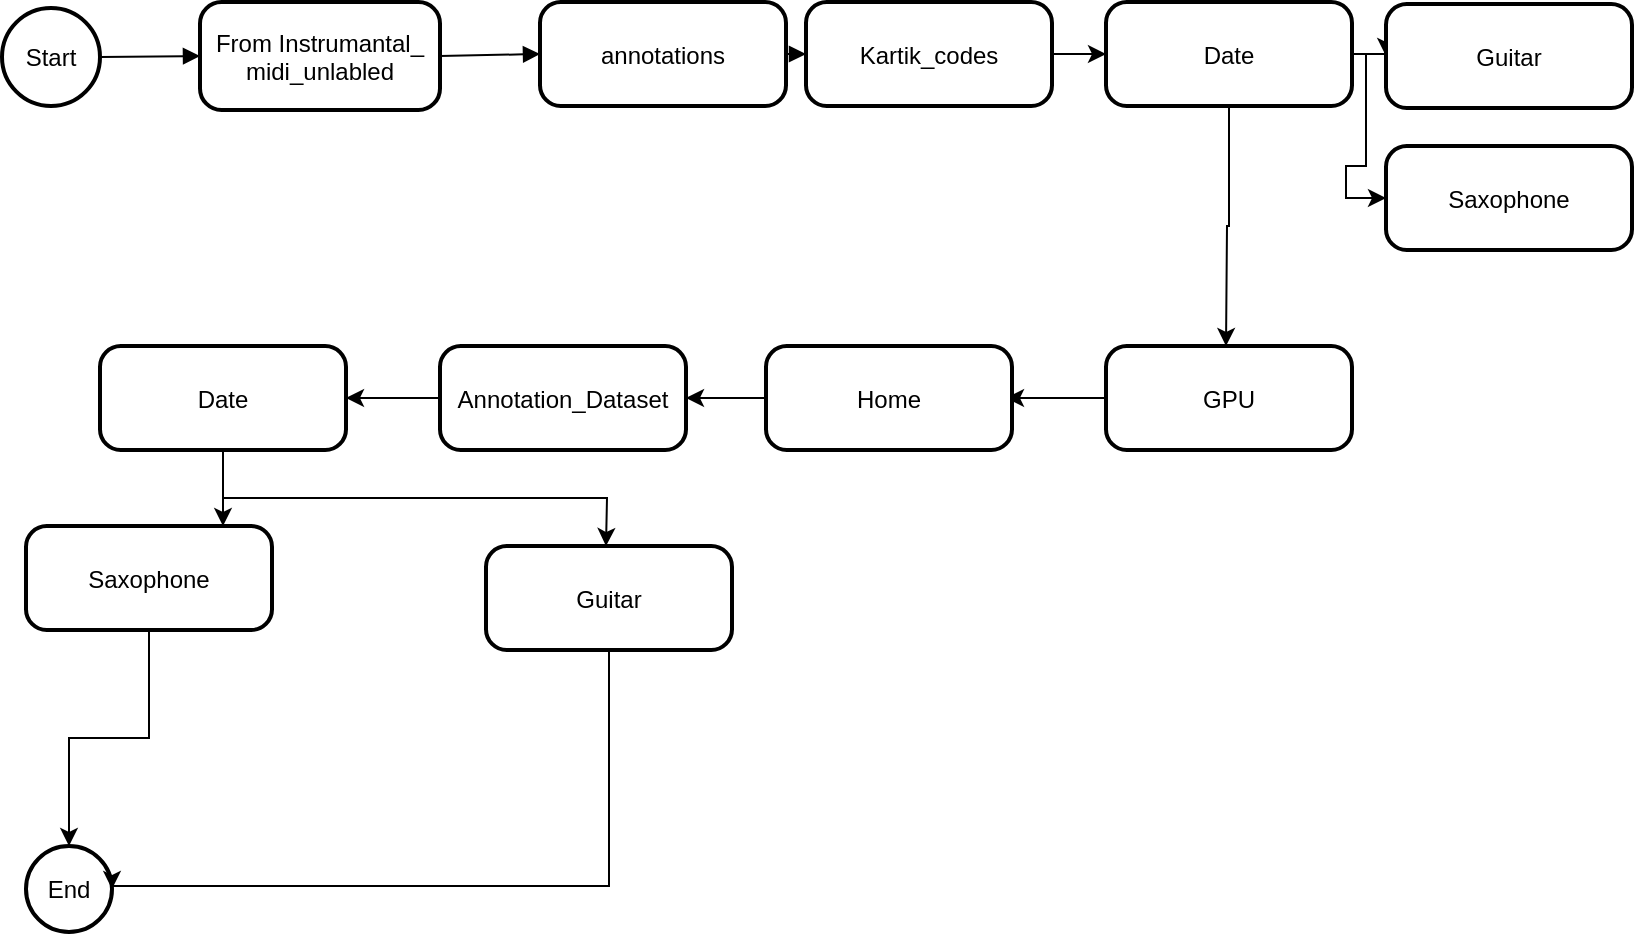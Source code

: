 <mxfile version="26.0.16">
  <diagram name="Page-1" id="ZyOh2G0RvTBuwL2U0MpN">
    <mxGraphModel dx="1266" dy="512" grid="1" gridSize="10" guides="1" tooltips="1" connect="1" arrows="1" fold="1" page="1" pageScale="1" pageWidth="850" pageHeight="1100" math="0" shadow="0">
      <root>
        <mxCell id="0" />
        <mxCell id="1" parent="0" />
        <mxCell id="2" value="Start" style="ellipse;aspect=fixed;strokeWidth=2;whiteSpace=wrap;" parent="1" vertex="1">
          <mxGeometry x="8" y="11" width="49" height="49" as="geometry" />
        </mxCell>
        <mxCell id="3" value="From Instrumantal_&#xa;midi_unlabled" style="rounded=1;arcSize=20;strokeWidth=2" parent="1" vertex="1">
          <mxGeometry x="107" y="8" width="120" height="54" as="geometry" />
        </mxCell>
        <mxCell id="4" value="annotations" style="rounded=1;arcSize=20;strokeWidth=2" parent="1" vertex="1">
          <mxGeometry x="277" y="8" width="123" height="52" as="geometry" />
        </mxCell>
        <mxCell id="6" value="End" style="ellipse;aspect=fixed;strokeWidth=2;whiteSpace=wrap;" parent="1" vertex="1">
          <mxGeometry x="20" y="430" width="43" height="43" as="geometry" />
        </mxCell>
        <mxCell id="7" value="" style="curved=1;startArrow=none;endArrow=block;exitX=1;exitY=0.49;entryX=0;entryY=0.5;" parent="1" source="2" target="3" edge="1">
          <mxGeometry relative="1" as="geometry">
            <Array as="points" />
          </mxGeometry>
        </mxCell>
        <mxCell id="8" value="" style="curved=1;startArrow=none;endArrow=block;exitX=1;exitY=0.5;entryX=0;entryY=0.5;" parent="1" source="3" target="4" edge="1">
          <mxGeometry relative="1" as="geometry">
            <Array as="points" />
          </mxGeometry>
        </mxCell>
        <mxCell id="tEoOo12mN6YQHPOH0fDJ-11" value="" style="curved=1;startArrow=none;endArrow=block;exitX=1;exitY=0.5;entryX=0;entryY=0.5;" edge="1" parent="1" source="4" target="tEoOo12mN6YQHPOH0fDJ-10">
          <mxGeometry relative="1" as="geometry">
            <Array as="points" />
            <mxPoint x="400" y="34" as="sourcePoint" />
            <mxPoint x="547" y="35" as="targetPoint" />
          </mxGeometry>
        </mxCell>
        <mxCell id="tEoOo12mN6YQHPOH0fDJ-13" style="edgeStyle=orthogonalEdgeStyle;rounded=0;orthogonalLoop=1;jettySize=auto;html=1;exitX=1;exitY=0.5;exitDx=0;exitDy=0;entryX=0;entryY=0.5;entryDx=0;entryDy=0;" edge="1" parent="1" source="tEoOo12mN6YQHPOH0fDJ-10" target="tEoOo12mN6YQHPOH0fDJ-12">
          <mxGeometry relative="1" as="geometry" />
        </mxCell>
        <mxCell id="tEoOo12mN6YQHPOH0fDJ-10" value="Kartik_codes" style="rounded=1;arcSize=20;strokeWidth=2" vertex="1" parent="1">
          <mxGeometry x="410" y="8" width="123" height="52" as="geometry" />
        </mxCell>
        <mxCell id="tEoOo12mN6YQHPOH0fDJ-16" style="edgeStyle=orthogonalEdgeStyle;rounded=0;orthogonalLoop=1;jettySize=auto;html=1;exitX=1;exitY=0.5;exitDx=0;exitDy=0;entryX=0;entryY=0.5;entryDx=0;entryDy=0;" edge="1" parent="1" source="tEoOo12mN6YQHPOH0fDJ-12" target="tEoOo12mN6YQHPOH0fDJ-15">
          <mxGeometry relative="1" as="geometry" />
        </mxCell>
        <mxCell id="tEoOo12mN6YQHPOH0fDJ-18" style="edgeStyle=orthogonalEdgeStyle;rounded=0;orthogonalLoop=1;jettySize=auto;html=1;exitX=1;exitY=0.5;exitDx=0;exitDy=0;entryX=0;entryY=0.5;entryDx=0;entryDy=0;" edge="1" parent="1" source="tEoOo12mN6YQHPOH0fDJ-12" target="tEoOo12mN6YQHPOH0fDJ-14">
          <mxGeometry relative="1" as="geometry">
            <Array as="points">
              <mxPoint x="690" y="34" />
              <mxPoint x="690" y="90" />
              <mxPoint x="680" y="90" />
              <mxPoint x="680" y="106" />
            </Array>
          </mxGeometry>
        </mxCell>
        <mxCell id="tEoOo12mN6YQHPOH0fDJ-19" style="edgeStyle=orthogonalEdgeStyle;rounded=0;orthogonalLoop=1;jettySize=auto;html=1;exitX=0.5;exitY=1;exitDx=0;exitDy=0;" edge="1" parent="1" source="tEoOo12mN6YQHPOH0fDJ-12">
          <mxGeometry relative="1" as="geometry">
            <mxPoint x="620" y="180" as="targetPoint" />
          </mxGeometry>
        </mxCell>
        <mxCell id="tEoOo12mN6YQHPOH0fDJ-12" value="Date" style="rounded=1;arcSize=20;strokeWidth=2" vertex="1" parent="1">
          <mxGeometry x="560" y="8" width="123" height="52" as="geometry" />
        </mxCell>
        <mxCell id="tEoOo12mN6YQHPOH0fDJ-14" value="Saxophone" style="rounded=1;arcSize=20;strokeWidth=2" vertex="1" parent="1">
          <mxGeometry x="700" y="80" width="123" height="52" as="geometry" />
        </mxCell>
        <mxCell id="tEoOo12mN6YQHPOH0fDJ-15" value="Guitar" style="rounded=1;arcSize=20;strokeWidth=2" vertex="1" parent="1">
          <mxGeometry x="700" y="9" width="123" height="52" as="geometry" />
        </mxCell>
        <mxCell id="tEoOo12mN6YQHPOH0fDJ-21" style="edgeStyle=orthogonalEdgeStyle;rounded=0;orthogonalLoop=1;jettySize=auto;html=1;exitX=0;exitY=0.5;exitDx=0;exitDy=0;" edge="1" parent="1" source="tEoOo12mN6YQHPOH0fDJ-20">
          <mxGeometry relative="1" as="geometry">
            <mxPoint x="510" y="206" as="targetPoint" />
          </mxGeometry>
        </mxCell>
        <mxCell id="tEoOo12mN6YQHPOH0fDJ-20" value="GPU" style="rounded=1;arcSize=20;strokeWidth=2" vertex="1" parent="1">
          <mxGeometry x="560" y="180" width="123" height="52" as="geometry" />
        </mxCell>
        <mxCell id="tEoOo12mN6YQHPOH0fDJ-23" style="edgeStyle=orthogonalEdgeStyle;rounded=0;orthogonalLoop=1;jettySize=auto;html=1;exitX=0;exitY=0.5;exitDx=0;exitDy=0;" edge="1" parent="1" source="tEoOo12mN6YQHPOH0fDJ-22">
          <mxGeometry relative="1" as="geometry">
            <mxPoint x="350" y="206" as="targetPoint" />
          </mxGeometry>
        </mxCell>
        <mxCell id="tEoOo12mN6YQHPOH0fDJ-22" value="Home" style="rounded=1;arcSize=20;strokeWidth=2" vertex="1" parent="1">
          <mxGeometry x="390" y="180" width="123" height="52" as="geometry" />
        </mxCell>
        <mxCell id="tEoOo12mN6YQHPOH0fDJ-25" style="edgeStyle=orthogonalEdgeStyle;rounded=0;orthogonalLoop=1;jettySize=auto;html=1;exitX=0;exitY=0.5;exitDx=0;exitDy=0;" edge="1" parent="1" source="tEoOo12mN6YQHPOH0fDJ-24">
          <mxGeometry relative="1" as="geometry">
            <mxPoint x="180" y="206" as="targetPoint" />
          </mxGeometry>
        </mxCell>
        <mxCell id="tEoOo12mN6YQHPOH0fDJ-24" value="Annotation_Dataset" style="rounded=1;arcSize=20;strokeWidth=2" vertex="1" parent="1">
          <mxGeometry x="227" y="180" width="123" height="52" as="geometry" />
        </mxCell>
        <mxCell id="tEoOo12mN6YQHPOH0fDJ-27" style="edgeStyle=orthogonalEdgeStyle;rounded=0;orthogonalLoop=1;jettySize=auto;html=1;" edge="1" parent="1" source="tEoOo12mN6YQHPOH0fDJ-26">
          <mxGeometry relative="1" as="geometry">
            <mxPoint x="118.5" y="270" as="targetPoint" />
          </mxGeometry>
        </mxCell>
        <mxCell id="tEoOo12mN6YQHPOH0fDJ-28" style="edgeStyle=orthogonalEdgeStyle;rounded=0;orthogonalLoop=1;jettySize=auto;html=1;exitX=0.5;exitY=1;exitDx=0;exitDy=0;" edge="1" parent="1" source="tEoOo12mN6YQHPOH0fDJ-26">
          <mxGeometry relative="1" as="geometry">
            <mxPoint x="310" y="280" as="targetPoint" />
          </mxGeometry>
        </mxCell>
        <mxCell id="tEoOo12mN6YQHPOH0fDJ-26" value="Date" style="rounded=1;arcSize=20;strokeWidth=2" vertex="1" parent="1">
          <mxGeometry x="57" y="180" width="123" height="52" as="geometry" />
        </mxCell>
        <mxCell id="tEoOo12mN6YQHPOH0fDJ-33" style="edgeStyle=orthogonalEdgeStyle;rounded=0;orthogonalLoop=1;jettySize=auto;html=1;exitX=0.5;exitY=1;exitDx=0;exitDy=0;entryX=1;entryY=0.5;entryDx=0;entryDy=0;" edge="1" parent="1" source="tEoOo12mN6YQHPOH0fDJ-29" target="6">
          <mxGeometry relative="1" as="geometry">
            <mxPoint x="110" y="450" as="targetPoint" />
            <Array as="points">
              <mxPoint x="312" y="450" />
              <mxPoint x="63" y="450" />
            </Array>
          </mxGeometry>
        </mxCell>
        <mxCell id="tEoOo12mN6YQHPOH0fDJ-29" value="Guitar" style="rounded=1;arcSize=20;strokeWidth=2" vertex="1" parent="1">
          <mxGeometry x="250" y="280" width="123" height="52" as="geometry" />
        </mxCell>
        <mxCell id="tEoOo12mN6YQHPOH0fDJ-31" style="edgeStyle=orthogonalEdgeStyle;rounded=0;orthogonalLoop=1;jettySize=auto;html=1;exitX=0.5;exitY=1;exitDx=0;exitDy=0;" edge="1" parent="1" source="tEoOo12mN6YQHPOH0fDJ-30" target="6">
          <mxGeometry relative="1" as="geometry" />
        </mxCell>
        <mxCell id="tEoOo12mN6YQHPOH0fDJ-30" value="Saxophone" style="rounded=1;arcSize=20;strokeWidth=2" vertex="1" parent="1">
          <mxGeometry x="20" y="270" width="123" height="52" as="geometry" />
        </mxCell>
      </root>
    </mxGraphModel>
  </diagram>
</mxfile>

